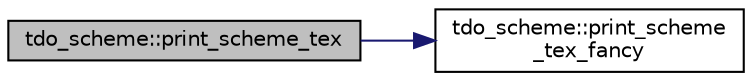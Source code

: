 digraph "tdo_scheme::print_scheme_tex"
{
  edge [fontname="Helvetica",fontsize="10",labelfontname="Helvetica",labelfontsize="10"];
  node [fontname="Helvetica",fontsize="10",shape=record];
  rankdir="LR";
  Node182 [label="tdo_scheme::print_scheme_tex",height=0.2,width=0.4,color="black", fillcolor="grey75", style="filled", fontcolor="black"];
  Node182 -> Node183 [color="midnightblue",fontsize="10",style="solid",fontname="Helvetica"];
  Node183 [label="tdo_scheme::print_scheme\l_tex_fancy",height=0.2,width=0.4,color="black", fillcolor="white", style="filled",URL="$d7/dbc/classtdo__scheme.html#add35be0786e2fef6a3be453c7acc8345"];
}
